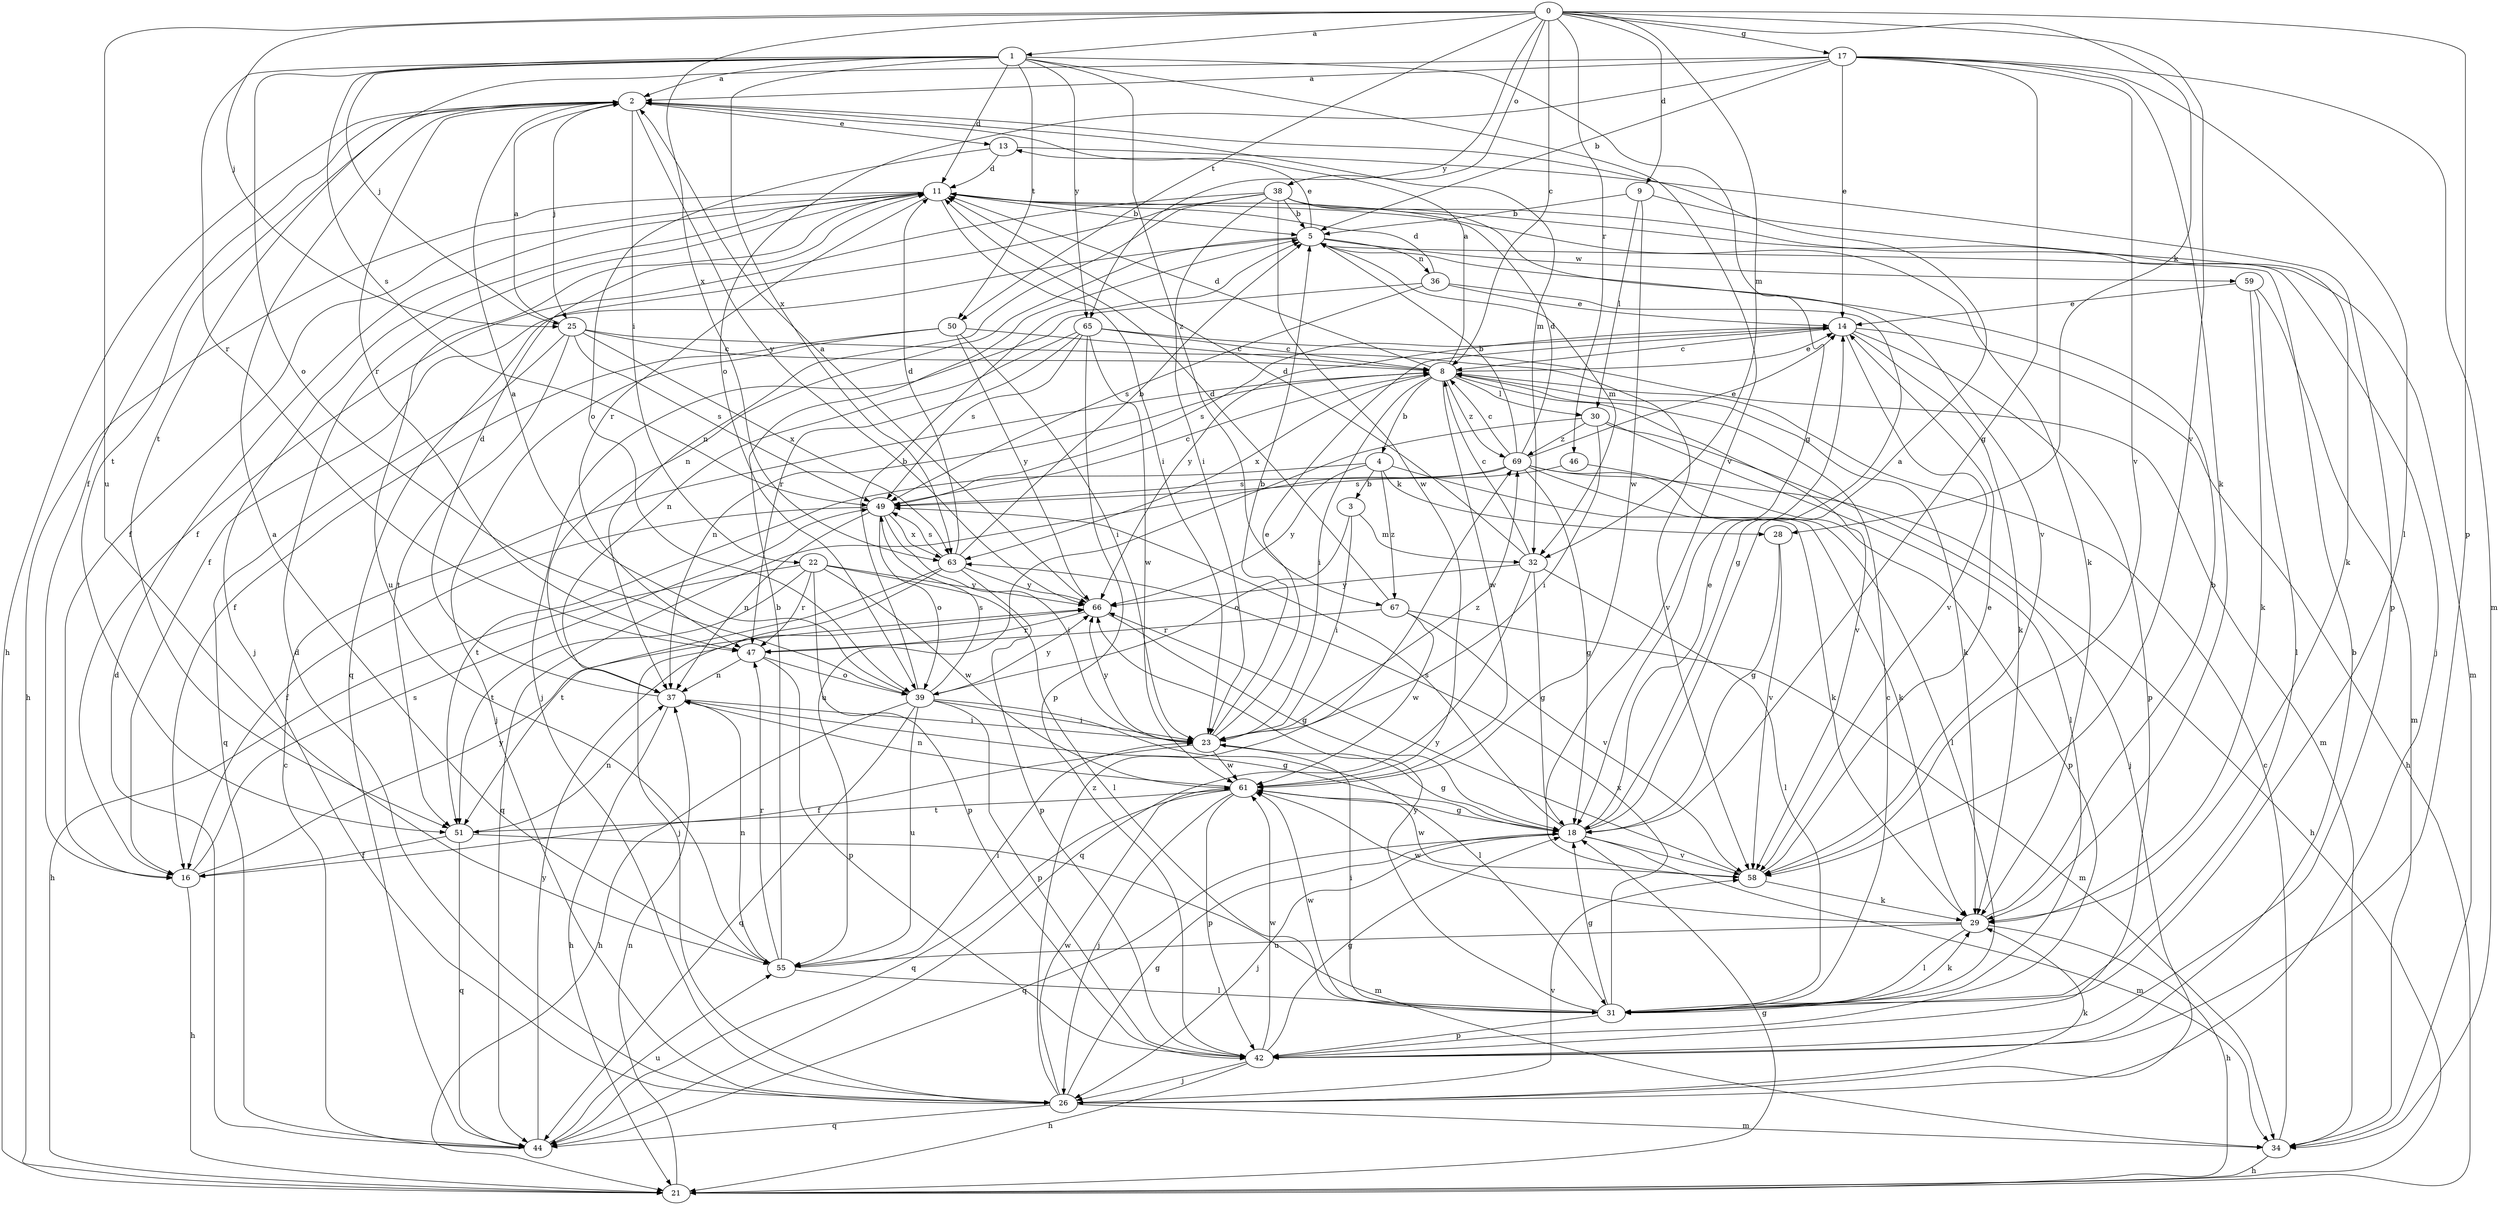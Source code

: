 strict digraph  {
0;
1;
2;
3;
4;
5;
8;
9;
11;
13;
14;
16;
17;
18;
21;
22;
23;
25;
26;
28;
29;
30;
31;
32;
34;
36;
37;
38;
39;
42;
44;
46;
47;
49;
50;
51;
55;
58;
59;
61;
63;
65;
66;
67;
69;
0 -> 1  [label=a];
0 -> 8  [label=c];
0 -> 9  [label=d];
0 -> 17  [label=g];
0 -> 25  [label=j];
0 -> 28  [label=k];
0 -> 32  [label=m];
0 -> 38  [label=o];
0 -> 42  [label=p];
0 -> 46  [label=r];
0 -> 50  [label=t];
0 -> 55  [label=u];
0 -> 58  [label=v];
0 -> 63  [label=x];
0 -> 65  [label=y];
1 -> 2  [label=a];
1 -> 11  [label=d];
1 -> 18  [label=g];
1 -> 25  [label=j];
1 -> 39  [label=o];
1 -> 47  [label=r];
1 -> 49  [label=s];
1 -> 50  [label=t];
1 -> 58  [label=v];
1 -> 63  [label=x];
1 -> 65  [label=y];
1 -> 67  [label=z];
2 -> 13  [label=e];
2 -> 16  [label=f];
2 -> 21  [label=h];
2 -> 22  [label=i];
2 -> 25  [label=j];
2 -> 32  [label=m];
2 -> 47  [label=r];
2 -> 51  [label=t];
2 -> 66  [label=y];
3 -> 23  [label=i];
3 -> 32  [label=m];
3 -> 39  [label=o];
4 -> 3  [label=b];
4 -> 28  [label=k];
4 -> 29  [label=k];
4 -> 51  [label=t];
4 -> 66  [label=y];
4 -> 67  [label=z];
5 -> 13  [label=e];
5 -> 16  [label=f];
5 -> 32  [label=m];
5 -> 36  [label=n];
5 -> 37  [label=n];
5 -> 59  [label=w];
8 -> 2  [label=a];
8 -> 4  [label=b];
8 -> 11  [label=d];
8 -> 14  [label=e];
8 -> 23  [label=i];
8 -> 29  [label=k];
8 -> 30  [label=l];
8 -> 37  [label=n];
8 -> 58  [label=v];
8 -> 61  [label=w];
8 -> 63  [label=x];
8 -> 69  [label=z];
9 -> 5  [label=b];
9 -> 29  [label=k];
9 -> 30  [label=l];
9 -> 61  [label=w];
11 -> 5  [label=b];
11 -> 16  [label=f];
11 -> 21  [label=h];
11 -> 23  [label=i];
11 -> 26  [label=j];
11 -> 29  [label=k];
11 -> 47  [label=r];
11 -> 55  [label=u];
13 -> 11  [label=d];
13 -> 39  [label=o];
13 -> 42  [label=p];
14 -> 8  [label=c];
14 -> 21  [label=h];
14 -> 29  [label=k];
14 -> 42  [label=p];
14 -> 49  [label=s];
14 -> 58  [label=v];
14 -> 66  [label=y];
16 -> 21  [label=h];
16 -> 49  [label=s];
16 -> 66  [label=y];
17 -> 2  [label=a];
17 -> 5  [label=b];
17 -> 14  [label=e];
17 -> 18  [label=g];
17 -> 29  [label=k];
17 -> 31  [label=l];
17 -> 34  [label=m];
17 -> 39  [label=o];
17 -> 51  [label=t];
17 -> 58  [label=v];
18 -> 2  [label=a];
18 -> 14  [label=e];
18 -> 26  [label=j];
18 -> 34  [label=m];
18 -> 44  [label=q];
18 -> 49  [label=s];
18 -> 58  [label=v];
21 -> 18  [label=g];
21 -> 37  [label=n];
22 -> 21  [label=h];
22 -> 31  [label=l];
22 -> 42  [label=p];
22 -> 47  [label=r];
22 -> 51  [label=t];
22 -> 61  [label=w];
22 -> 66  [label=y];
23 -> 5  [label=b];
23 -> 14  [label=e];
23 -> 16  [label=f];
23 -> 18  [label=g];
23 -> 61  [label=w];
23 -> 66  [label=y];
23 -> 69  [label=z];
25 -> 2  [label=a];
25 -> 8  [label=c];
25 -> 44  [label=q];
25 -> 49  [label=s];
25 -> 51  [label=t];
25 -> 58  [label=v];
25 -> 63  [label=x];
26 -> 11  [label=d];
26 -> 18  [label=g];
26 -> 29  [label=k];
26 -> 34  [label=m];
26 -> 44  [label=q];
26 -> 58  [label=v];
26 -> 61  [label=w];
26 -> 69  [label=z];
28 -> 18  [label=g];
28 -> 58  [label=v];
29 -> 5  [label=b];
29 -> 21  [label=h];
29 -> 31  [label=l];
29 -> 55  [label=u];
29 -> 61  [label=w];
30 -> 23  [label=i];
30 -> 26  [label=j];
30 -> 31  [label=l];
30 -> 55  [label=u];
30 -> 69  [label=z];
31 -> 8  [label=c];
31 -> 18  [label=g];
31 -> 23  [label=i];
31 -> 29  [label=k];
31 -> 42  [label=p];
31 -> 61  [label=w];
31 -> 63  [label=x];
31 -> 66  [label=y];
32 -> 8  [label=c];
32 -> 11  [label=d];
32 -> 18  [label=g];
32 -> 31  [label=l];
32 -> 44  [label=q];
32 -> 66  [label=y];
34 -> 8  [label=c];
34 -> 21  [label=h];
36 -> 11  [label=d];
36 -> 14  [label=e];
36 -> 18  [label=g];
36 -> 26  [label=j];
36 -> 49  [label=s];
37 -> 11  [label=d];
37 -> 18  [label=g];
37 -> 21  [label=h];
37 -> 23  [label=i];
38 -> 5  [label=b];
38 -> 16  [label=f];
38 -> 23  [label=i];
38 -> 26  [label=j];
38 -> 34  [label=m];
38 -> 37  [label=n];
38 -> 44  [label=q];
38 -> 58  [label=v];
38 -> 61  [label=w];
39 -> 2  [label=a];
39 -> 5  [label=b];
39 -> 21  [label=h];
39 -> 23  [label=i];
39 -> 31  [label=l];
39 -> 42  [label=p];
39 -> 44  [label=q];
39 -> 49  [label=s];
39 -> 55  [label=u];
39 -> 66  [label=y];
42 -> 5  [label=b];
42 -> 18  [label=g];
42 -> 21  [label=h];
42 -> 26  [label=j];
42 -> 61  [label=w];
44 -> 8  [label=c];
44 -> 11  [label=d];
44 -> 55  [label=u];
44 -> 66  [label=y];
46 -> 42  [label=p];
46 -> 49  [label=s];
47 -> 37  [label=n];
47 -> 39  [label=o];
47 -> 42  [label=p];
49 -> 8  [label=c];
49 -> 16  [label=f];
49 -> 23  [label=i];
49 -> 37  [label=n];
49 -> 39  [label=o];
49 -> 63  [label=x];
50 -> 8  [label=c];
50 -> 16  [label=f];
50 -> 23  [label=i];
50 -> 26  [label=j];
50 -> 66  [label=y];
51 -> 16  [label=f];
51 -> 34  [label=m];
51 -> 37  [label=n];
51 -> 44  [label=q];
55 -> 2  [label=a];
55 -> 5  [label=b];
55 -> 23  [label=i];
55 -> 31  [label=l];
55 -> 37  [label=n];
55 -> 47  [label=r];
58 -> 14  [label=e];
58 -> 29  [label=k];
58 -> 61  [label=w];
58 -> 66  [label=y];
59 -> 14  [label=e];
59 -> 29  [label=k];
59 -> 31  [label=l];
59 -> 34  [label=m];
61 -> 18  [label=g];
61 -> 26  [label=j];
61 -> 37  [label=n];
61 -> 42  [label=p];
61 -> 44  [label=q];
61 -> 51  [label=t];
63 -> 5  [label=b];
63 -> 11  [label=d];
63 -> 26  [label=j];
63 -> 42  [label=p];
63 -> 49  [label=s];
63 -> 51  [label=t];
63 -> 66  [label=y];
65 -> 8  [label=c];
65 -> 34  [label=m];
65 -> 37  [label=n];
65 -> 42  [label=p];
65 -> 47  [label=r];
65 -> 49  [label=s];
65 -> 61  [label=w];
66 -> 2  [label=a];
66 -> 18  [label=g];
66 -> 47  [label=r];
67 -> 11  [label=d];
67 -> 34  [label=m];
67 -> 47  [label=r];
67 -> 58  [label=v];
67 -> 61  [label=w];
69 -> 5  [label=b];
69 -> 8  [label=c];
69 -> 11  [label=d];
69 -> 14  [label=e];
69 -> 18  [label=g];
69 -> 21  [label=h];
69 -> 29  [label=k];
69 -> 31  [label=l];
69 -> 44  [label=q];
69 -> 49  [label=s];
}
